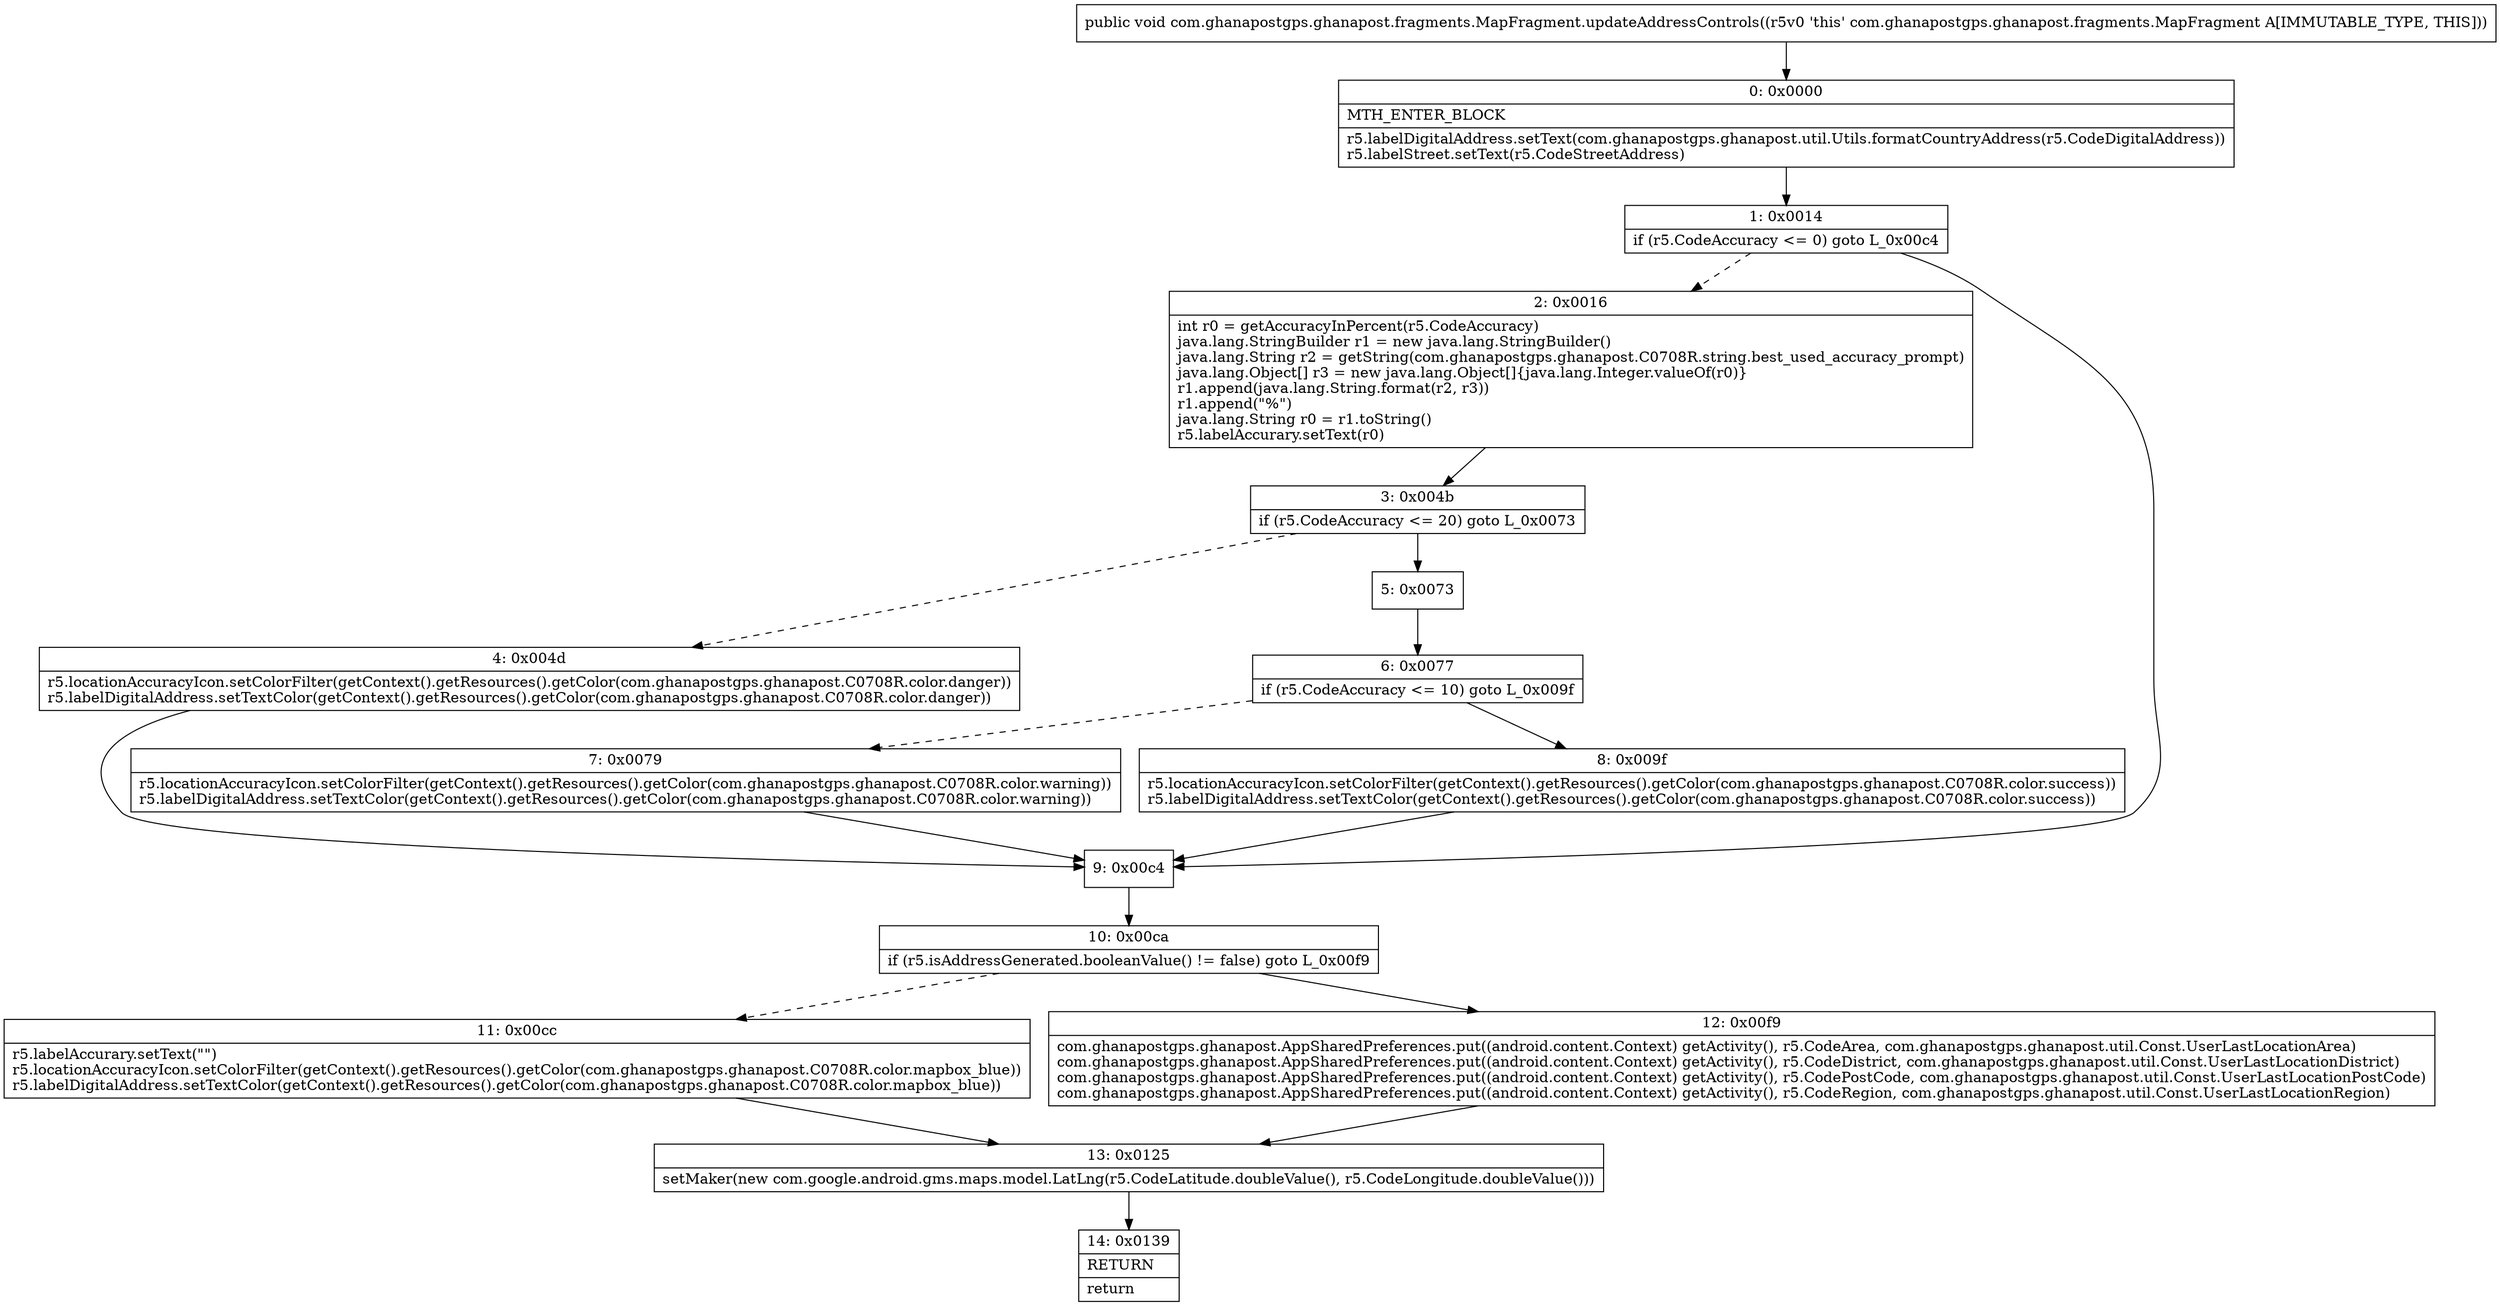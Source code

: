 digraph "CFG forcom.ghanapostgps.ghanapost.fragments.MapFragment.updateAddressControls()V" {
Node_0 [shape=record,label="{0\:\ 0x0000|MTH_ENTER_BLOCK\l|r5.labelDigitalAddress.setText(com.ghanapostgps.ghanapost.util.Utils.formatCountryAddress(r5.CodeDigitalAddress))\lr5.labelStreet.setText(r5.CodeStreetAddress)\l}"];
Node_1 [shape=record,label="{1\:\ 0x0014|if (r5.CodeAccuracy \<= 0) goto L_0x00c4\l}"];
Node_2 [shape=record,label="{2\:\ 0x0016|int r0 = getAccuracyInPercent(r5.CodeAccuracy)\ljava.lang.StringBuilder r1 = new java.lang.StringBuilder()\ljava.lang.String r2 = getString(com.ghanapostgps.ghanapost.C0708R.string.best_used_accuracy_prompt)\ljava.lang.Object[] r3 = new java.lang.Object[]\{java.lang.Integer.valueOf(r0)\}\lr1.append(java.lang.String.format(r2, r3))\lr1.append(\"%\")\ljava.lang.String r0 = r1.toString()\lr5.labelAccurary.setText(r0)\l}"];
Node_3 [shape=record,label="{3\:\ 0x004b|if (r5.CodeAccuracy \<= 20) goto L_0x0073\l}"];
Node_4 [shape=record,label="{4\:\ 0x004d|r5.locationAccuracyIcon.setColorFilter(getContext().getResources().getColor(com.ghanapostgps.ghanapost.C0708R.color.danger))\lr5.labelDigitalAddress.setTextColor(getContext().getResources().getColor(com.ghanapostgps.ghanapost.C0708R.color.danger))\l}"];
Node_5 [shape=record,label="{5\:\ 0x0073}"];
Node_6 [shape=record,label="{6\:\ 0x0077|if (r5.CodeAccuracy \<= 10) goto L_0x009f\l}"];
Node_7 [shape=record,label="{7\:\ 0x0079|r5.locationAccuracyIcon.setColorFilter(getContext().getResources().getColor(com.ghanapostgps.ghanapost.C0708R.color.warning))\lr5.labelDigitalAddress.setTextColor(getContext().getResources().getColor(com.ghanapostgps.ghanapost.C0708R.color.warning))\l}"];
Node_8 [shape=record,label="{8\:\ 0x009f|r5.locationAccuracyIcon.setColorFilter(getContext().getResources().getColor(com.ghanapostgps.ghanapost.C0708R.color.success))\lr5.labelDigitalAddress.setTextColor(getContext().getResources().getColor(com.ghanapostgps.ghanapost.C0708R.color.success))\l}"];
Node_9 [shape=record,label="{9\:\ 0x00c4}"];
Node_10 [shape=record,label="{10\:\ 0x00ca|if (r5.isAddressGenerated.booleanValue() != false) goto L_0x00f9\l}"];
Node_11 [shape=record,label="{11\:\ 0x00cc|r5.labelAccurary.setText(\"\")\lr5.locationAccuracyIcon.setColorFilter(getContext().getResources().getColor(com.ghanapostgps.ghanapost.C0708R.color.mapbox_blue))\lr5.labelDigitalAddress.setTextColor(getContext().getResources().getColor(com.ghanapostgps.ghanapost.C0708R.color.mapbox_blue))\l}"];
Node_12 [shape=record,label="{12\:\ 0x00f9|com.ghanapostgps.ghanapost.AppSharedPreferences.put((android.content.Context) getActivity(), r5.CodeArea, com.ghanapostgps.ghanapost.util.Const.UserLastLocationArea)\lcom.ghanapostgps.ghanapost.AppSharedPreferences.put((android.content.Context) getActivity(), r5.CodeDistrict, com.ghanapostgps.ghanapost.util.Const.UserLastLocationDistrict)\lcom.ghanapostgps.ghanapost.AppSharedPreferences.put((android.content.Context) getActivity(), r5.CodePostCode, com.ghanapostgps.ghanapost.util.Const.UserLastLocationPostCode)\lcom.ghanapostgps.ghanapost.AppSharedPreferences.put((android.content.Context) getActivity(), r5.CodeRegion, com.ghanapostgps.ghanapost.util.Const.UserLastLocationRegion)\l}"];
Node_13 [shape=record,label="{13\:\ 0x0125|setMaker(new com.google.android.gms.maps.model.LatLng(r5.CodeLatitude.doubleValue(), r5.CodeLongitude.doubleValue()))\l}"];
Node_14 [shape=record,label="{14\:\ 0x0139|RETURN\l|return\l}"];
MethodNode[shape=record,label="{public void com.ghanapostgps.ghanapost.fragments.MapFragment.updateAddressControls((r5v0 'this' com.ghanapostgps.ghanapost.fragments.MapFragment A[IMMUTABLE_TYPE, THIS])) }"];
MethodNode -> Node_0;
Node_0 -> Node_1;
Node_1 -> Node_2[style=dashed];
Node_1 -> Node_9;
Node_2 -> Node_3;
Node_3 -> Node_4[style=dashed];
Node_3 -> Node_5;
Node_4 -> Node_9;
Node_5 -> Node_6;
Node_6 -> Node_7[style=dashed];
Node_6 -> Node_8;
Node_7 -> Node_9;
Node_8 -> Node_9;
Node_9 -> Node_10;
Node_10 -> Node_11[style=dashed];
Node_10 -> Node_12;
Node_11 -> Node_13;
Node_12 -> Node_13;
Node_13 -> Node_14;
}

